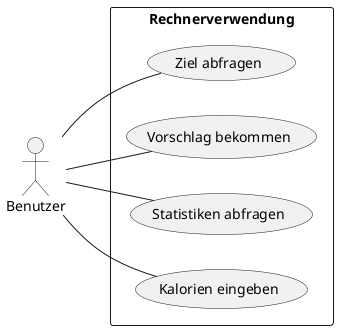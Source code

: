 @startuml

left to right direction

actor "Benutzer" as user

rectangle Rechnerverwendung {
    usecase "Ziel abfragen" as ziel
    usecase "Vorschlag bekommen" as vorschlag
    usecase "Statistiken abfragen" as stats
    usecase "Kalorien eingeben" as eingeben

    user -- ziel
    user -- vorschlag
    user -- stats
    user -- eingeben
}

@enduml